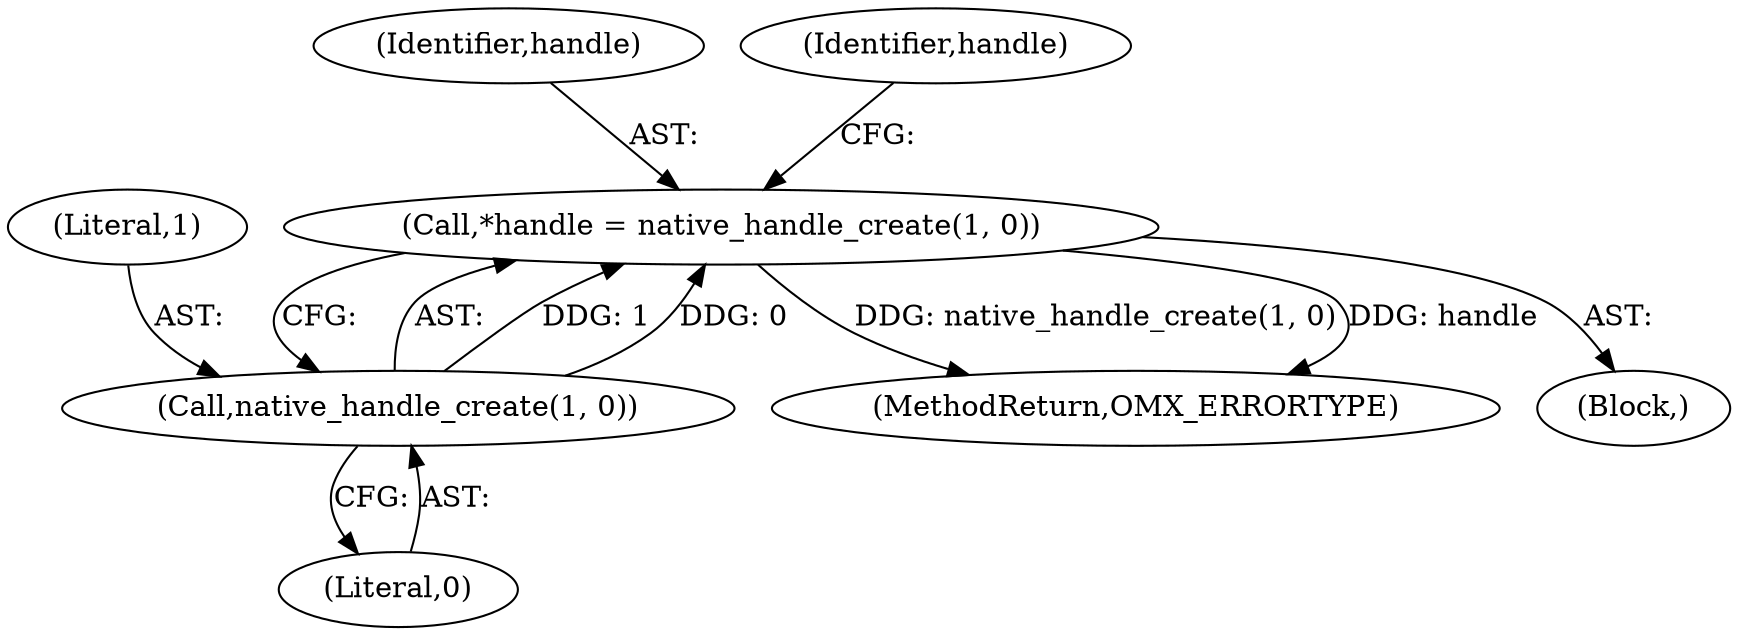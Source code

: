 digraph "0_Android_7558d03e6498e970b761aa44fff6b2c659202d95_0@API" {
"1000538" [label="(Call,*handle = native_handle_create(1, 0))"];
"1000540" [label="(Call,native_handle_create(1, 0))"];
"1000500" [label="(Block,)"];
"1000542" [label="(Literal,0)"];
"1000638" [label="(MethodReturn,OMX_ERRORTYPE)"];
"1000539" [label="(Identifier,handle)"];
"1000540" [label="(Call,native_handle_create(1, 0))"];
"1000546" [label="(Identifier,handle)"];
"1000541" [label="(Literal,1)"];
"1000538" [label="(Call,*handle = native_handle_create(1, 0))"];
"1000538" -> "1000500"  [label="AST: "];
"1000538" -> "1000540"  [label="CFG: "];
"1000539" -> "1000538"  [label="AST: "];
"1000540" -> "1000538"  [label="AST: "];
"1000546" -> "1000538"  [label="CFG: "];
"1000538" -> "1000638"  [label="DDG: native_handle_create(1, 0)"];
"1000538" -> "1000638"  [label="DDG: handle"];
"1000540" -> "1000538"  [label="DDG: 1"];
"1000540" -> "1000538"  [label="DDG: 0"];
"1000540" -> "1000542"  [label="CFG: "];
"1000541" -> "1000540"  [label="AST: "];
"1000542" -> "1000540"  [label="AST: "];
}
